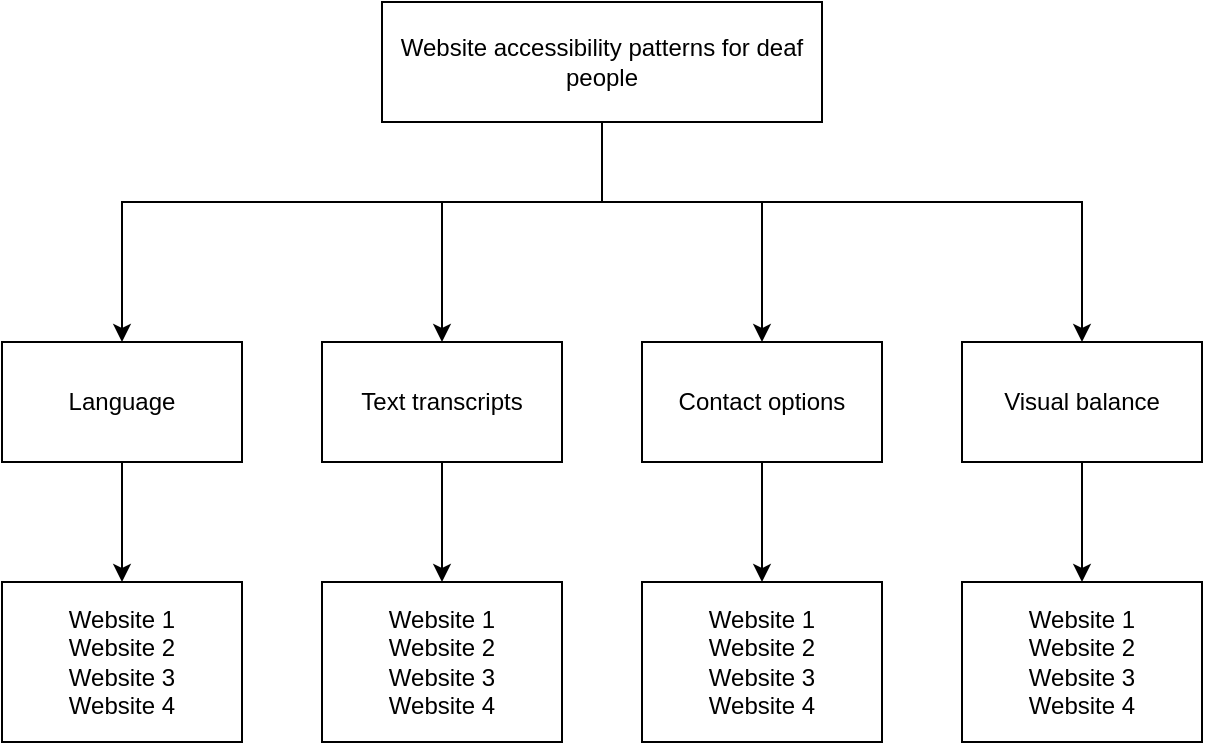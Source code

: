 <mxfile version="12.6.7" type="device"><diagram id="IiThThOOcv0JoLIkT4TR" name="Page-1"><mxGraphModel dx="1422" dy="751" grid="1" gridSize="10" guides="1" tooltips="1" connect="1" arrows="1" fold="1" page="1" pageScale="1" pageWidth="827" pageHeight="1169" math="0" shadow="0"><root><mxCell id="0"/><mxCell id="1" parent="0"/><mxCell id="wMDEgt4QKQWrvleJ9YxF-11" style="edgeStyle=orthogonalEdgeStyle;rounded=0;orthogonalLoop=1;jettySize=auto;html=1;" edge="1" parent="1" source="wMDEgt4QKQWrvleJ9YxF-1" target="wMDEgt4QKQWrvleJ9YxF-6"><mxGeometry relative="1" as="geometry"><Array as="points"><mxPoint x="360" y="160"/><mxPoint x="280" y="160"/></Array></mxGeometry></mxCell><mxCell id="wMDEgt4QKQWrvleJ9YxF-12" style="edgeStyle=orthogonalEdgeStyle;rounded=0;orthogonalLoop=1;jettySize=auto;html=1;" edge="1" parent="1" source="wMDEgt4QKQWrvleJ9YxF-1" target="wMDEgt4QKQWrvleJ9YxF-9"><mxGeometry relative="1" as="geometry"><Array as="points"><mxPoint x="360" y="160"/><mxPoint x="440" y="160"/></Array></mxGeometry></mxCell><mxCell id="wMDEgt4QKQWrvleJ9YxF-13" style="edgeStyle=orthogonalEdgeStyle;rounded=0;orthogonalLoop=1;jettySize=auto;html=1;" edge="1" parent="1" source="wMDEgt4QKQWrvleJ9YxF-1" target="wMDEgt4QKQWrvleJ9YxF-4"><mxGeometry relative="1" as="geometry"><Array as="points"><mxPoint x="360" y="160"/><mxPoint x="600" y="160"/></Array></mxGeometry></mxCell><mxCell id="wMDEgt4QKQWrvleJ9YxF-14" style="edgeStyle=orthogonalEdgeStyle;rounded=0;orthogonalLoop=1;jettySize=auto;html=1;" edge="1" parent="1" source="wMDEgt4QKQWrvleJ9YxF-1" target="wMDEgt4QKQWrvleJ9YxF-2"><mxGeometry relative="1" as="geometry"><Array as="points"><mxPoint x="360" y="160"/><mxPoint x="120" y="160"/></Array></mxGeometry></mxCell><mxCell id="wMDEgt4QKQWrvleJ9YxF-1" value="Website accessibility patterns for deaf people" style="rounded=0;whiteSpace=wrap;html=1;" vertex="1" parent="1"><mxGeometry x="250" y="60" width="220" height="60" as="geometry"/></mxCell><mxCell id="wMDEgt4QKQWrvleJ9YxF-20" value="" style="edgeStyle=orthogonalEdgeStyle;rounded=0;orthogonalLoop=1;jettySize=auto;html=1;" edge="1" parent="1" source="wMDEgt4QKQWrvleJ9YxF-9" target="wMDEgt4QKQWrvleJ9YxF-24"><mxGeometry relative="1" as="geometry"><mxPoint x="440" y="350" as="targetPoint"/></mxGeometry></mxCell><mxCell id="wMDEgt4QKQWrvleJ9YxF-9" value="Contact options" style="rounded=0;whiteSpace=wrap;html=1;" vertex="1" parent="1"><mxGeometry x="380" y="230" width="120" height="60" as="geometry"/></mxCell><mxCell id="wMDEgt4QKQWrvleJ9YxF-18" value="" style="edgeStyle=orthogonalEdgeStyle;rounded=0;orthogonalLoop=1;jettySize=auto;html=1;" edge="1" parent="1" source="wMDEgt4QKQWrvleJ9YxF-6" target="wMDEgt4QKQWrvleJ9YxF-23"><mxGeometry relative="1" as="geometry"><mxPoint x="280" y="350" as="targetPoint"/></mxGeometry></mxCell><mxCell id="wMDEgt4QKQWrvleJ9YxF-6" value="Text transcripts" style="rounded=0;whiteSpace=wrap;html=1;" vertex="1" parent="1"><mxGeometry x="220" y="230" width="120" height="60" as="geometry"/></mxCell><mxCell id="wMDEgt4QKQWrvleJ9YxF-22" value="" style="edgeStyle=orthogonalEdgeStyle;rounded=0;orthogonalLoop=1;jettySize=auto;html=1;" edge="1" parent="1" source="wMDEgt4QKQWrvleJ9YxF-4" target="wMDEgt4QKQWrvleJ9YxF-25"><mxGeometry relative="1" as="geometry"><mxPoint x="600" y="350" as="targetPoint"/></mxGeometry></mxCell><mxCell id="wMDEgt4QKQWrvleJ9YxF-4" value="Visual balance" style="rounded=0;whiteSpace=wrap;html=1;" vertex="1" parent="1"><mxGeometry x="540" y="230" width="120" height="60" as="geometry"/></mxCell><mxCell id="wMDEgt4QKQWrvleJ9YxF-16" value="" style="edgeStyle=orthogonalEdgeStyle;rounded=0;orthogonalLoop=1;jettySize=auto;html=1;" edge="1" parent="1" source="wMDEgt4QKQWrvleJ9YxF-2" target="wMDEgt4QKQWrvleJ9YxF-15"><mxGeometry relative="1" as="geometry"/></mxCell><mxCell id="wMDEgt4QKQWrvleJ9YxF-2" value="Language" style="rounded=0;whiteSpace=wrap;html=1;" vertex="1" parent="1"><mxGeometry x="60" y="230" width="120" height="60" as="geometry"/></mxCell><mxCell id="wMDEgt4QKQWrvleJ9YxF-15" value="Website 1&lt;br&gt;Website 2&lt;br&gt;Website 3&lt;br&gt;Website 4" style="rounded=0;whiteSpace=wrap;html=1;" vertex="1" parent="1"><mxGeometry x="60" y="350" width="120" height="80" as="geometry"/></mxCell><mxCell id="wMDEgt4QKQWrvleJ9YxF-23" value="Website 1&lt;br&gt;Website 2&lt;br&gt;Website 3&lt;br&gt;Website 4" style="rounded=0;whiteSpace=wrap;html=1;" vertex="1" parent="1"><mxGeometry x="220" y="350" width="120" height="80" as="geometry"/></mxCell><mxCell id="wMDEgt4QKQWrvleJ9YxF-24" value="Website 1&lt;br&gt;Website 2&lt;br&gt;Website 3&lt;br&gt;Website 4" style="rounded=0;whiteSpace=wrap;html=1;" vertex="1" parent="1"><mxGeometry x="380" y="350" width="120" height="80" as="geometry"/></mxCell><mxCell id="wMDEgt4QKQWrvleJ9YxF-25" value="Website 1&lt;br&gt;Website 2&lt;br&gt;Website 3&lt;br&gt;Website 4" style="rounded=0;whiteSpace=wrap;html=1;" vertex="1" parent="1"><mxGeometry x="540" y="350" width="120" height="80" as="geometry"/></mxCell></root></mxGraphModel></diagram></mxfile>